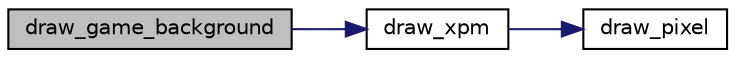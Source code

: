 digraph "draw_game_background"
{
 // LATEX_PDF_SIZE
  edge [fontname="Helvetica",fontsize="10",labelfontname="Helvetica",labelfontsize="10"];
  node [fontname="Helvetica",fontsize="10",shape=record];
  rankdir="LR";
  Node1 [label="draw_game_background",height=0.2,width=0.4,color="black", fillcolor="grey75", style="filled", fontcolor="black",tooltip="Draws the game background on the background buffer."];
  Node1 -> Node2 [color="midnightblue",fontsize="10",style="solid",fontname="Helvetica"];
  Node2 [label="draw_xpm",height=0.2,width=0.4,color="black", fillcolor="white", style="filled",URL="$sprite_8c.html#a432d4502a05a1025f30948e4dbcd88b2",tooltip="Draws an xpm according to some parameters."];
  Node2 -> Node3 [color="midnightblue",fontsize="10",style="solid",fontname="Helvetica"];
  Node3 [label="draw_pixel",height=0.2,width=0.4,color="black", fillcolor="white", style="filled",URL="$video_8c.html#ac4898edce27b7b51b297128384e113be",tooltip="//Function which draws one pixel on the screen with the desired color, in the desired buffer"];
}
